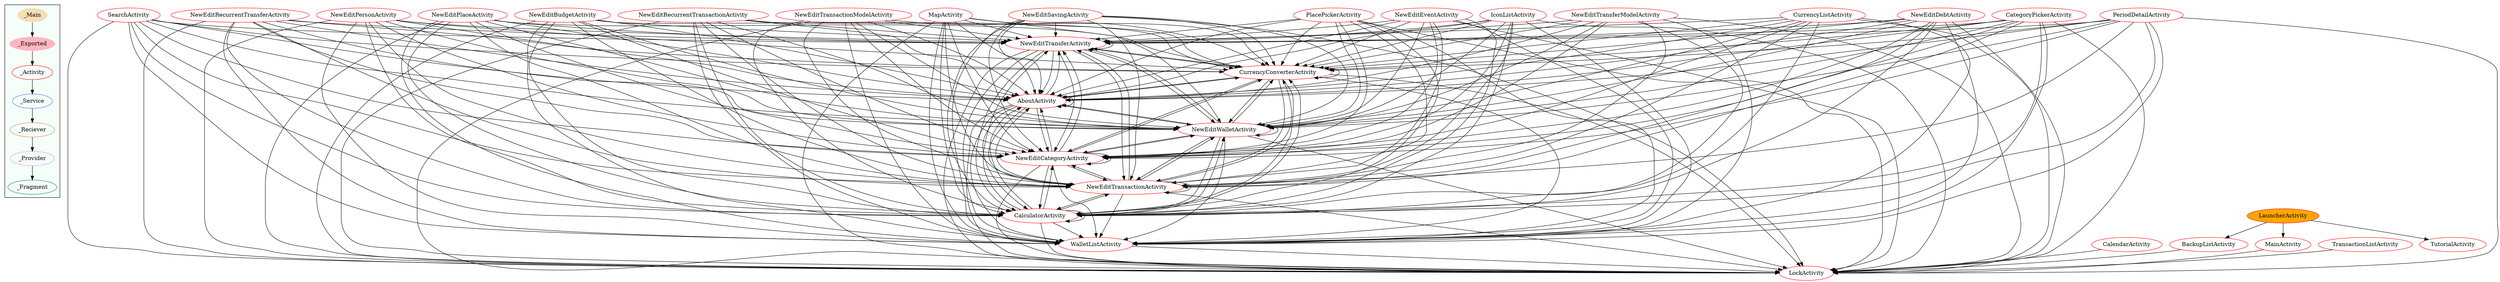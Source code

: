 digraph G {
subgraph cluster_legend{ 
bgcolor=mintcream;
_Activity[color = red];
_Service[color = royalblue];
_Provider[color = violet];
_Reciever[color = peru];
_Fragment[color = teal];
_Main[style=filled, fillcolor=wheat, color = mintcream];
_Exported[style=filled, fillcolor=lightpink, color = mintcream];
_Main -> _Exported -> _Activity -> _Service -> _Reciever -> _Provider -> _Fragment; 
}
PeriodDetailActivity[color = red];
NewEditTransactionModelActivity[color = red];
NewEditPlaceActivity[color = red];
NewEditTransferActivity[color = red];
PlacePickerActivity[color = red];
CurrencyConverterActivity[color = red];
AboutActivity[color = red];
NewEditBudgetActivity[color = red];
NewEditRecurrentTransactionActivity[color = red];
SearchActivity[color = red];
NewEditWalletActivity[color = red];
CalculatorActivity[color = red];
NewEditTransactionActivity[color = red];
CalendarActivity[color = red];
LauncherActivity[style=filled, fillcolor=orange, color = red];
BackupListActivity[color = red];
NewEditRecurrentTransferActivity[color = red];
NewEditPersonActivity[color = red];
CurrencyListActivity[color = red];
NewEditDebtActivity[color = red];
CategoryPickerActivity[color = red];
NewEditCategoryActivity[color = red];
LockActivity[color = red];
TransactionListActivity[color = red];
MapActivity[color = red];
MainActivity[color = red];
NewEditSavingActivity[color = red];
NewEditEventActivity[color = red];
IconListActivity[color = red];
NewEditTransferModelActivity[color = red];
WalletListActivity[color = red];
TutorialActivity[color = red];

 PeriodDetailActivity -> LockActivity
 PeriodDetailActivity -> CurrencyConverterActivity
 PeriodDetailActivity -> NewEditTransferActivity
 PeriodDetailActivity -> NewEditTransactionActivity
 PeriodDetailActivity -> NewEditCategoryActivity
 PeriodDetailActivity -> CalculatorActivity
 PeriodDetailActivity -> AboutActivity
 PeriodDetailActivity -> NewEditWalletActivity
 PeriodDetailActivity -> WalletListActivity
 NewEditTransactionModelActivity -> CalculatorActivity
 NewEditTransactionModelActivity -> AboutActivity
 NewEditTransactionModelActivity -> CurrencyConverterActivity
 NewEditTransactionModelActivity -> NewEditTransactionActivity
 NewEditTransactionModelActivity -> LockActivity
 NewEditTransactionModelActivity -> NewEditCategoryActivity
 NewEditTransactionModelActivity -> NewEditTransferActivity
 NewEditTransactionModelActivity -> NewEditWalletActivity
 NewEditTransactionModelActivity -> WalletListActivity
 NewEditPlaceActivity -> NewEditTransactionActivity
 NewEditPlaceActivity -> CalculatorActivity
 NewEditPlaceActivity -> NewEditTransferActivity
 NewEditPlaceActivity -> WalletListActivity
 NewEditPlaceActivity -> NewEditCategoryActivity
 NewEditPlaceActivity -> CurrencyConverterActivity
 NewEditPlaceActivity -> NewEditWalletActivity
 NewEditPlaceActivity -> LockActivity
 NewEditPlaceActivity -> AboutActivity
 NewEditTransferActivity -> NewEditTransferActivity
 NewEditTransferActivity -> CurrencyConverterActivity
 NewEditTransferActivity -> NewEditWalletActivity
 NewEditTransferActivity -> WalletListActivity
 NewEditTransferActivity -> CalculatorActivity
 NewEditTransferActivity -> AboutActivity
 NewEditTransferActivity -> NewEditTransactionActivity
 NewEditTransferActivity -> LockActivity
 NewEditTransferActivity -> NewEditCategoryActivity
 PlacePickerActivity -> CurrencyConverterActivity
 PlacePickerActivity -> NewEditTransactionActivity
 PlacePickerActivity -> NewEditCategoryActivity
 PlacePickerActivity -> WalletListActivity
 PlacePickerActivity -> LockActivity
 PlacePickerActivity -> AboutActivity
 PlacePickerActivity -> NewEditWalletActivity
 PlacePickerActivity -> NewEditTransferActivity
 PlacePickerActivity -> CalculatorActivity
 CurrencyConverterActivity -> CalculatorActivity
 CurrencyConverterActivity -> AboutActivity
 CurrencyConverterActivity -> NewEditWalletActivity
 CurrencyConverterActivity -> WalletListActivity
 CurrencyConverterActivity -> NewEditTransferActivity
 CurrencyConverterActivity -> CurrencyConverterActivity
 CurrencyConverterActivity -> NewEditTransactionActivity
 CurrencyConverterActivity -> NewEditCategoryActivity
 CurrencyConverterActivity -> LockActivity
 AboutActivity -> CalculatorActivity
 AboutActivity -> AboutActivity
 AboutActivity -> NewEditCategoryActivity
 AboutActivity -> NewEditTransactionActivity
 AboutActivity -> NewEditTransferActivity
 AboutActivity -> LockActivity
 AboutActivity -> WalletListActivity
 AboutActivity -> CurrencyConverterActivity
 AboutActivity -> NewEditWalletActivity
 NewEditBudgetActivity -> NewEditCategoryActivity
 NewEditBudgetActivity -> WalletListActivity
 NewEditBudgetActivity -> NewEditTransactionActivity
 NewEditBudgetActivity -> NewEditTransferActivity
 NewEditBudgetActivity -> CalculatorActivity
 NewEditBudgetActivity -> NewEditWalletActivity
 NewEditBudgetActivity -> AboutActivity
 NewEditBudgetActivity -> LockActivity
 NewEditBudgetActivity -> CurrencyConverterActivity
 NewEditRecurrentTransactionActivity -> CurrencyConverterActivity
 NewEditRecurrentTransactionActivity -> NewEditWalletActivity
 NewEditRecurrentTransactionActivity -> WalletListActivity
 NewEditRecurrentTransactionActivity -> NewEditTransferActivity
 NewEditRecurrentTransactionActivity -> CalculatorActivity
 NewEditRecurrentTransactionActivity -> AboutActivity
 NewEditRecurrentTransactionActivity -> LockActivity
 NewEditRecurrentTransactionActivity -> NewEditTransactionActivity
 NewEditRecurrentTransactionActivity -> NewEditCategoryActivity
 SearchActivity -> CalculatorActivity
 SearchActivity -> NewEditWalletActivity
 SearchActivity -> NewEditTransferActivity
 SearchActivity -> CurrencyConverterActivity
 SearchActivity -> WalletListActivity
 SearchActivity -> NewEditTransactionActivity
 SearchActivity -> NewEditCategoryActivity
 SearchActivity -> AboutActivity
 SearchActivity -> LockActivity
 NewEditWalletActivity -> NewEditCategoryActivity
 NewEditWalletActivity -> WalletListActivity
 NewEditWalletActivity -> NewEditWalletActivity
 NewEditWalletActivity -> LockActivity
 NewEditWalletActivity -> AboutActivity
 NewEditWalletActivity -> CurrencyConverterActivity
 NewEditWalletActivity -> NewEditTransactionActivity
 NewEditWalletActivity -> NewEditTransferActivity
 NewEditWalletActivity -> CalculatorActivity
 CalculatorActivity -> LockActivity
 CalculatorActivity -> CurrencyConverterActivity
 CalculatorActivity -> NewEditTransferActivity
 CalculatorActivity -> NewEditCategoryActivity
 CalculatorActivity -> NewEditTransactionActivity
 CalculatorActivity -> NewEditWalletActivity
 CalculatorActivity -> CalculatorActivity
 CalculatorActivity -> AboutActivity
 CalculatorActivity -> WalletListActivity
 NewEditTransactionActivity -> CalculatorActivity
 NewEditTransactionActivity -> NewEditWalletActivity
 NewEditTransactionActivity -> NewEditCategoryActivity
 NewEditTransactionActivity -> AboutActivity
 NewEditTransactionActivity -> LockActivity
 NewEditTransactionActivity -> CurrencyConverterActivity
 NewEditTransactionActivity -> NewEditTransactionActivity
 NewEditTransactionActivity -> WalletListActivity
 NewEditTransactionActivity -> NewEditTransferActivity
 CalendarActivity -> LockActivity
 LauncherActivity -> TutorialActivity
 LauncherActivity -> BackupListActivity
 LauncherActivity -> MainActivity
 BackupListActivity -> LockActivity
 NewEditRecurrentTransferActivity -> NewEditTransactionActivity
 NewEditRecurrentTransferActivity -> LockActivity
 NewEditRecurrentTransferActivity -> WalletListActivity
 NewEditRecurrentTransferActivity -> CurrencyConverterActivity
 NewEditRecurrentTransferActivity -> NewEditWalletActivity
 NewEditRecurrentTransferActivity -> AboutActivity
 NewEditRecurrentTransferActivity -> NewEditCategoryActivity
 NewEditRecurrentTransferActivity -> NewEditTransferActivity
 NewEditRecurrentTransferActivity -> CalculatorActivity
 NewEditPersonActivity -> NewEditWalletActivity
 NewEditPersonActivity -> LockActivity
 NewEditPersonActivity -> AboutActivity
 NewEditPersonActivity -> CurrencyConverterActivity
 NewEditPersonActivity -> NewEditCategoryActivity
 NewEditPersonActivity -> WalletListActivity
 NewEditPersonActivity -> NewEditTransactionActivity
 NewEditPersonActivity -> CalculatorActivity
 NewEditPersonActivity -> NewEditTransferActivity
 CurrencyListActivity -> NewEditCategoryActivity
 CurrencyListActivity -> WalletListActivity
 CurrencyListActivity -> CurrencyConverterActivity
 CurrencyListActivity -> NewEditTransactionActivity
 CurrencyListActivity -> LockActivity
 CurrencyListActivity -> AboutActivity
 CurrencyListActivity -> NewEditTransferActivity
 CurrencyListActivity -> NewEditWalletActivity
 CurrencyListActivity -> CalculatorActivity
 NewEditDebtActivity -> NewEditCategoryActivity
 NewEditDebtActivity -> CalculatorActivity
 NewEditDebtActivity -> CurrencyConverterActivity
 NewEditDebtActivity -> NewEditTransactionActivity
 NewEditDebtActivity -> AboutActivity
 NewEditDebtActivity -> LockActivity
 NewEditDebtActivity -> NewEditTransferActivity
 NewEditDebtActivity -> NewEditWalletActivity
 NewEditDebtActivity -> WalletListActivity
 CategoryPickerActivity -> NewEditTransferActivity
 CategoryPickerActivity -> LockActivity
 CategoryPickerActivity -> CalculatorActivity
 CategoryPickerActivity -> NewEditTransactionActivity
 CategoryPickerActivity -> NewEditCategoryActivity
 CategoryPickerActivity -> AboutActivity
 CategoryPickerActivity -> NewEditWalletActivity
 CategoryPickerActivity -> CurrencyConverterActivity
 CategoryPickerActivity -> WalletListActivity
 NewEditCategoryActivity -> AboutActivity
 NewEditCategoryActivity -> NewEditWalletActivity
 NewEditCategoryActivity -> LockActivity
 NewEditCategoryActivity -> CurrencyConverterActivity
 NewEditCategoryActivity -> WalletListActivity
 NewEditCategoryActivity -> NewEditTransactionActivity
 NewEditCategoryActivity -> NewEditCategoryActivity
 NewEditCategoryActivity -> CalculatorActivity
 NewEditCategoryActivity -> NewEditTransferActivity
 TransactionListActivity -> LockActivity
 MapActivity -> CurrencyConverterActivity
 MapActivity -> NewEditTransferActivity
 MapActivity -> LockActivity
 MapActivity -> WalletListActivity
 MapActivity -> NewEditWalletActivity
 MapActivity -> CalculatorActivity
 MapActivity -> AboutActivity
 MapActivity -> NewEditCategoryActivity
 MapActivity -> NewEditTransactionActivity
 MainActivity -> LockActivity
 NewEditSavingActivity -> NewEditWalletActivity
 NewEditSavingActivity -> CalculatorActivity
 NewEditSavingActivity -> AboutActivity
 NewEditSavingActivity -> NewEditTransactionActivity
 NewEditSavingActivity -> NewEditCategoryActivity
 NewEditSavingActivity -> LockActivity
 NewEditSavingActivity -> NewEditTransferActivity
 NewEditSavingActivity -> CurrencyConverterActivity
 NewEditSavingActivity -> WalletListActivity
 NewEditEventActivity -> NewEditTransferActivity
 NewEditEventActivity -> NewEditWalletActivity
 NewEditEventActivity -> WalletListActivity
 NewEditEventActivity -> CurrencyConverterActivity
 NewEditEventActivity -> CalculatorActivity
 NewEditEventActivity -> AboutActivity
 NewEditEventActivity -> LockActivity
 NewEditEventActivity -> NewEditTransactionActivity
 NewEditEventActivity -> NewEditCategoryActivity
 IconListActivity -> WalletListActivity
 IconListActivity -> CurrencyConverterActivity
 IconListActivity -> NewEditCategoryActivity
 IconListActivity -> NewEditTransactionActivity
 IconListActivity -> AboutActivity
 IconListActivity -> LockActivity
 IconListActivity -> NewEditWalletActivity
 IconListActivity -> CalculatorActivity
 IconListActivity -> NewEditTransferActivity
 NewEditTransferModelActivity -> NewEditTransactionActivity
 NewEditTransferModelActivity -> WalletListActivity
 NewEditTransferModelActivity -> CurrencyConverterActivity
 NewEditTransferModelActivity -> NewEditTransferActivity
 NewEditTransferModelActivity -> NewEditWalletActivity
 NewEditTransferModelActivity -> CalculatorActivity
 NewEditTransferModelActivity -> AboutActivity
 NewEditTransferModelActivity -> NewEditCategoryActivity
 NewEditTransferModelActivity -> LockActivity
 WalletListActivity -> LockActivity
}